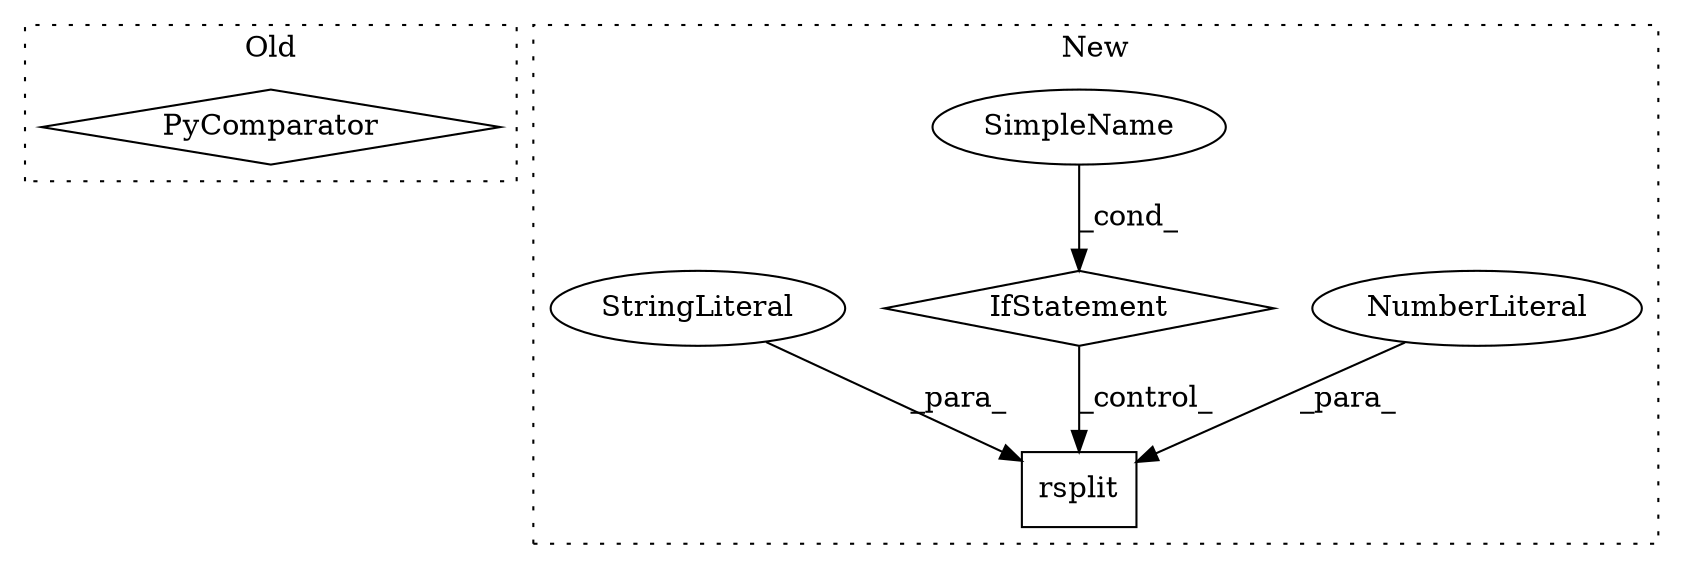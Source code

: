 digraph G {
subgraph cluster0 {
1 [label="PyComparator" a="113" s="1149" l="42" shape="diamond"];
label = "Old";
style="dotted";
}
subgraph cluster1 {
2 [label="rsplit" a="32" s="1555,1567" l="7,1" shape="box"];
3 [label="IfStatement" a="25" s="1435,1469" l="12,2" shape="diamond"];
4 [label="NumberLiteral" a="34" s="1566" l="1" shape="ellipse"];
5 [label="SimpleName" a="42" s="" l="" shape="ellipse"];
6 [label="StringLiteral" a="45" s="1562" l="3" shape="ellipse"];
label = "New";
style="dotted";
}
3 -> 2 [label="_control_"];
4 -> 2 [label="_para_"];
5 -> 3 [label="_cond_"];
6 -> 2 [label="_para_"];
}